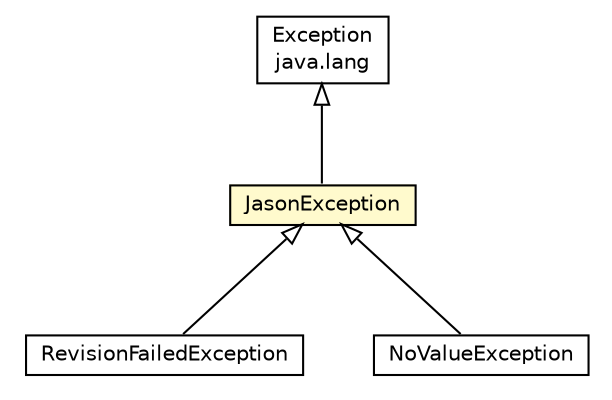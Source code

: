 #!/usr/local/bin/dot
#
# Class diagram 
# Generated by UMLGraph version R5_6_6-1-g9240c4 (http://www.umlgraph.org/)
#

digraph G {
	edge [fontname="Helvetica",fontsize=10,labelfontname="Helvetica",labelfontsize=10];
	node [fontname="Helvetica",fontsize=10,shape=plaintext];
	nodesep=0.25;
	ranksep=0.5;
	// jason.RevisionFailedException
	c27118 [label=<<table title="jason.RevisionFailedException" border="0" cellborder="1" cellspacing="0" cellpadding="2" port="p" href="./RevisionFailedException.html">
		<tr><td><table border="0" cellspacing="0" cellpadding="1">
<tr><td align="center" balign="center"> RevisionFailedException </td></tr>
		</table></td></tr>
		</table>>, URL="./RevisionFailedException.html", fontname="Helvetica", fontcolor="black", fontsize=10.0];
	// jason.NoValueException
	c27120 [label=<<table title="jason.NoValueException" border="0" cellborder="1" cellspacing="0" cellpadding="2" port="p" href="./NoValueException.html">
		<tr><td><table border="0" cellspacing="0" cellpadding="1">
<tr><td align="center" balign="center"> NoValueException </td></tr>
		</table></td></tr>
		</table>>, URL="./NoValueException.html", fontname="Helvetica", fontcolor="black", fontsize=10.0];
	// jason.JasonException
	c27121 [label=<<table title="jason.JasonException" border="0" cellborder="1" cellspacing="0" cellpadding="2" port="p" bgcolor="lemonChiffon" href="./JasonException.html">
		<tr><td><table border="0" cellspacing="0" cellpadding="1">
<tr><td align="center" balign="center"> JasonException </td></tr>
		</table></td></tr>
		</table>>, URL="./JasonException.html", fontname="Helvetica", fontcolor="black", fontsize=10.0];
	//jason.RevisionFailedException extends jason.JasonException
	c27121:p -> c27118:p [dir=back,arrowtail=empty];
	//jason.NoValueException extends jason.JasonException
	c27121:p -> c27120:p [dir=back,arrowtail=empty];
	//jason.JasonException extends java.lang.Exception
	c27387:p -> c27121:p [dir=back,arrowtail=empty];
	// java.lang.Exception
	c27387 [label=<<table title="java.lang.Exception" border="0" cellborder="1" cellspacing="0" cellpadding="2" port="p" href="http://java.sun.com/j2se/1.4.2/docs/api/java/lang/Exception.html">
		<tr><td><table border="0" cellspacing="0" cellpadding="1">
<tr><td align="center" balign="center"> Exception </td></tr>
<tr><td align="center" balign="center"> java.lang </td></tr>
		</table></td></tr>
		</table>>, URL="http://java.sun.com/j2se/1.4.2/docs/api/java/lang/Exception.html", fontname="Helvetica", fontcolor="black", fontsize=10.0];
}

